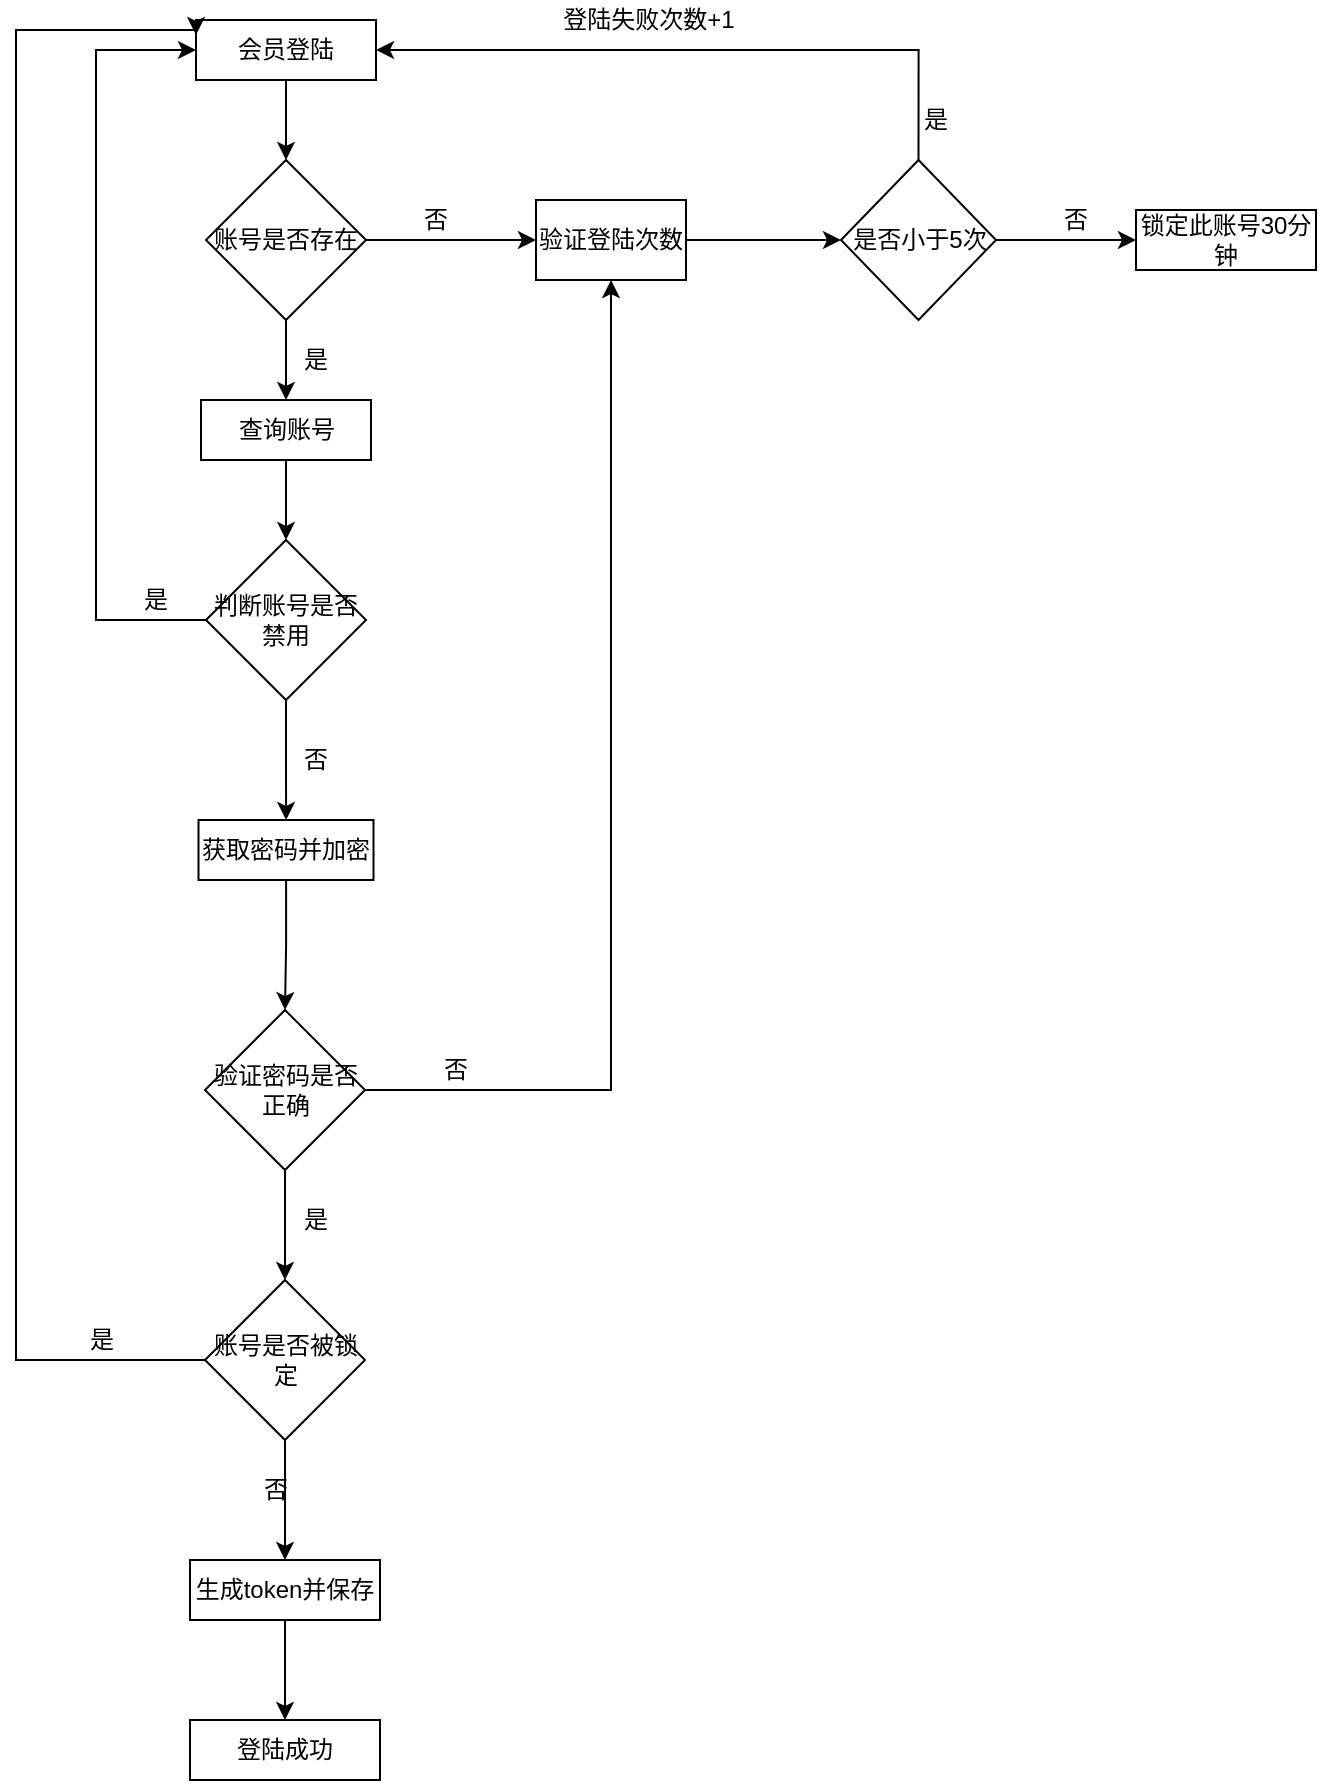 <mxfile version="14.9.7" type="github">
  <diagram id="KvIw5KegQ1Pmyep0LZ6N" name="Page-1">
    <mxGraphModel dx="946" dy="614" grid="1" gridSize="10" guides="1" tooltips="1" connect="1" arrows="1" fold="1" page="1" pageScale="1" pageWidth="827" pageHeight="1169" math="0" shadow="0">
      <root>
        <mxCell id="0" />
        <mxCell id="1" parent="0" />
        <mxCell id="ou3mCjvnok7jVrd7w7c1-6" value="" style="edgeStyle=orthogonalEdgeStyle;rounded=0;orthogonalLoop=1;jettySize=auto;html=1;" edge="1" parent="1" source="ou3mCjvnok7jVrd7w7c1-1" target="ou3mCjvnok7jVrd7w7c1-4">
          <mxGeometry relative="1" as="geometry" />
        </mxCell>
        <mxCell id="ou3mCjvnok7jVrd7w7c1-1" value="会员登陆" style="rounded=0;whiteSpace=wrap;html=1;" vertex="1" parent="1">
          <mxGeometry x="240" y="50" width="90" height="30" as="geometry" />
        </mxCell>
        <mxCell id="ou3mCjvnok7jVrd7w7c1-8" value="" style="edgeStyle=orthogonalEdgeStyle;rounded=0;orthogonalLoop=1;jettySize=auto;html=1;" edge="1" parent="1" source="ou3mCjvnok7jVrd7w7c1-4" target="ou3mCjvnok7jVrd7w7c1-7">
          <mxGeometry relative="1" as="geometry" />
        </mxCell>
        <mxCell id="ou3mCjvnok7jVrd7w7c1-62" value="" style="edgeStyle=orthogonalEdgeStyle;rounded=0;orthogonalLoop=1;jettySize=auto;html=1;" edge="1" parent="1" source="ou3mCjvnok7jVrd7w7c1-4" target="ou3mCjvnok7jVrd7w7c1-61">
          <mxGeometry relative="1" as="geometry" />
        </mxCell>
        <mxCell id="ou3mCjvnok7jVrd7w7c1-4" value="账号是否存在" style="rhombus;whiteSpace=wrap;html=1;" vertex="1" parent="1">
          <mxGeometry x="245" y="120" width="80" height="80" as="geometry" />
        </mxCell>
        <mxCell id="ou3mCjvnok7jVrd7w7c1-11" value="" style="edgeStyle=orthogonalEdgeStyle;rounded=0;orthogonalLoop=1;jettySize=auto;html=1;" edge="1" parent="1" source="ou3mCjvnok7jVrd7w7c1-7" target="ou3mCjvnok7jVrd7w7c1-10">
          <mxGeometry relative="1" as="geometry" />
        </mxCell>
        <mxCell id="ou3mCjvnok7jVrd7w7c1-7" value="验证登陆次数" style="whiteSpace=wrap;html=1;" vertex="1" parent="1">
          <mxGeometry x="410" y="140" width="75" height="40" as="geometry" />
        </mxCell>
        <mxCell id="ou3mCjvnok7jVrd7w7c1-9" value="否" style="text;html=1;strokeColor=none;fillColor=none;align=center;verticalAlign=middle;whiteSpace=wrap;rounded=0;" vertex="1" parent="1">
          <mxGeometry x="340" y="140" width="40" height="20" as="geometry" />
        </mxCell>
        <mxCell id="ou3mCjvnok7jVrd7w7c1-14" style="edgeStyle=orthogonalEdgeStyle;rounded=0;orthogonalLoop=1;jettySize=auto;html=1;exitX=0.5;exitY=0;exitDx=0;exitDy=0;entryX=1;entryY=0.5;entryDx=0;entryDy=0;" edge="1" parent="1" source="ou3mCjvnok7jVrd7w7c1-10" target="ou3mCjvnok7jVrd7w7c1-1">
          <mxGeometry relative="1" as="geometry" />
        </mxCell>
        <mxCell id="ou3mCjvnok7jVrd7w7c1-20" value="" style="edgeStyle=orthogonalEdgeStyle;rounded=0;orthogonalLoop=1;jettySize=auto;html=1;" edge="1" parent="1" source="ou3mCjvnok7jVrd7w7c1-10" target="ou3mCjvnok7jVrd7w7c1-19">
          <mxGeometry relative="1" as="geometry" />
        </mxCell>
        <mxCell id="ou3mCjvnok7jVrd7w7c1-10" value="是否小于5次" style="rhombus;whiteSpace=wrap;html=1;" vertex="1" parent="1">
          <mxGeometry x="562.5" y="120" width="77.5" height="80" as="geometry" />
        </mxCell>
        <mxCell id="ou3mCjvnok7jVrd7w7c1-15" value="是" style="text;html=1;strokeColor=none;fillColor=none;align=center;verticalAlign=middle;whiteSpace=wrap;rounded=0;" vertex="1" parent="1">
          <mxGeometry x="590" y="90" width="40" height="20" as="geometry" />
        </mxCell>
        <mxCell id="ou3mCjvnok7jVrd7w7c1-18" value="登陆失败次数+1" style="text;html=1;strokeColor=none;fillColor=none;align=center;verticalAlign=middle;whiteSpace=wrap;rounded=0;" vertex="1" parent="1">
          <mxGeometry x="414" y="40" width="105" height="20" as="geometry" />
        </mxCell>
        <mxCell id="ou3mCjvnok7jVrd7w7c1-19" value="锁定此账号30分钟" style="rounded=0;whiteSpace=wrap;html=1;" vertex="1" parent="1">
          <mxGeometry x="710" y="145" width="90" height="30" as="geometry" />
        </mxCell>
        <mxCell id="ou3mCjvnok7jVrd7w7c1-21" value="否" style="text;html=1;strokeColor=none;fillColor=none;align=center;verticalAlign=middle;whiteSpace=wrap;rounded=0;" vertex="1" parent="1">
          <mxGeometry x="660" y="140" width="40" height="20" as="geometry" />
        </mxCell>
        <mxCell id="ou3mCjvnok7jVrd7w7c1-45" style="edgeStyle=orthogonalEdgeStyle;rounded=0;orthogonalLoop=1;jettySize=auto;html=1;exitX=0;exitY=0.5;exitDx=0;exitDy=0;entryX=0;entryY=0.5;entryDx=0;entryDy=0;" edge="1" parent="1" source="ou3mCjvnok7jVrd7w7c1-30" target="ou3mCjvnok7jVrd7w7c1-1">
          <mxGeometry relative="1" as="geometry">
            <Array as="points">
              <mxPoint x="190" y="350" />
              <mxPoint x="190" y="65" />
            </Array>
          </mxGeometry>
        </mxCell>
        <mxCell id="ou3mCjvnok7jVrd7w7c1-66" value="" style="edgeStyle=orthogonalEdgeStyle;rounded=0;orthogonalLoop=1;jettySize=auto;html=1;" edge="1" parent="1" source="ou3mCjvnok7jVrd7w7c1-30" target="ou3mCjvnok7jVrd7w7c1-65">
          <mxGeometry relative="1" as="geometry" />
        </mxCell>
        <mxCell id="ou3mCjvnok7jVrd7w7c1-30" value="判断账号是否禁用" style="rhombus;whiteSpace=wrap;html=1;" vertex="1" parent="1">
          <mxGeometry x="245" y="310" width="80" height="80" as="geometry" />
        </mxCell>
        <mxCell id="ou3mCjvnok7jVrd7w7c1-34" value="是" style="text;html=1;strokeColor=none;fillColor=none;align=center;verticalAlign=middle;whiteSpace=wrap;rounded=0;" vertex="1" parent="1">
          <mxGeometry x="200" y="330" width="40" height="20" as="geometry" />
        </mxCell>
        <mxCell id="ou3mCjvnok7jVrd7w7c1-71" value="" style="edgeStyle=orthogonalEdgeStyle;rounded=0;orthogonalLoop=1;jettySize=auto;html=1;" edge="1" parent="1" source="ou3mCjvnok7jVrd7w7c1-35" target="ou3mCjvnok7jVrd7w7c1-43">
          <mxGeometry relative="1" as="geometry" />
        </mxCell>
        <mxCell id="ou3mCjvnok7jVrd7w7c1-72" style="edgeStyle=orthogonalEdgeStyle;rounded=0;orthogonalLoop=1;jettySize=auto;html=1;exitX=1;exitY=0.5;exitDx=0;exitDy=0;entryX=0.5;entryY=1;entryDx=0;entryDy=0;" edge="1" parent="1" source="ou3mCjvnok7jVrd7w7c1-35" target="ou3mCjvnok7jVrd7w7c1-7">
          <mxGeometry relative="1" as="geometry" />
        </mxCell>
        <mxCell id="ou3mCjvnok7jVrd7w7c1-35" value="验证密码是否正确" style="rhombus;whiteSpace=wrap;html=1;" vertex="1" parent="1">
          <mxGeometry x="244.5" y="545" width="80" height="80" as="geometry" />
        </mxCell>
        <mxCell id="ou3mCjvnok7jVrd7w7c1-37" value="否" style="text;html=1;strokeColor=none;fillColor=none;align=center;verticalAlign=middle;whiteSpace=wrap;rounded=0;" vertex="1" parent="1">
          <mxGeometry x="350" y="565" width="40" height="20" as="geometry" />
        </mxCell>
        <mxCell id="ou3mCjvnok7jVrd7w7c1-41" value="是" style="text;html=1;strokeColor=none;fillColor=none;align=center;verticalAlign=middle;whiteSpace=wrap;rounded=0;" vertex="1" parent="1">
          <mxGeometry x="280" y="640" width="40" height="20" as="geometry" />
        </mxCell>
        <mxCell id="ou3mCjvnok7jVrd7w7c1-42" value="否" style="text;html=1;strokeColor=none;fillColor=none;align=center;verticalAlign=middle;whiteSpace=wrap;rounded=0;" vertex="1" parent="1">
          <mxGeometry x="280" y="410" width="40" height="20" as="geometry" />
        </mxCell>
        <mxCell id="ou3mCjvnok7jVrd7w7c1-48" style="edgeStyle=orthogonalEdgeStyle;rounded=0;orthogonalLoop=1;jettySize=auto;html=1;exitX=0;exitY=0.5;exitDx=0;exitDy=0;entryX=0;entryY=0.25;entryDx=0;entryDy=0;" edge="1" parent="1" source="ou3mCjvnok7jVrd7w7c1-43" target="ou3mCjvnok7jVrd7w7c1-1">
          <mxGeometry relative="1" as="geometry">
            <mxPoint x="235" y="55" as="targetPoint" />
            <Array as="points">
              <mxPoint x="150" y="720" />
              <mxPoint x="150" y="55" />
              <mxPoint x="240" y="55" />
            </Array>
          </mxGeometry>
        </mxCell>
        <mxCell id="ou3mCjvnok7jVrd7w7c1-51" value="" style="edgeStyle=orthogonalEdgeStyle;rounded=0;orthogonalLoop=1;jettySize=auto;html=1;" edge="1" parent="1" source="ou3mCjvnok7jVrd7w7c1-43" target="ou3mCjvnok7jVrd7w7c1-50">
          <mxGeometry relative="1" as="geometry" />
        </mxCell>
        <mxCell id="ou3mCjvnok7jVrd7w7c1-43" value="账号是否被锁定" style="rhombus;whiteSpace=wrap;html=1;" vertex="1" parent="1">
          <mxGeometry x="244.5" y="680" width="80" height="80" as="geometry" />
        </mxCell>
        <mxCell id="ou3mCjvnok7jVrd7w7c1-49" value="是" style="text;html=1;strokeColor=none;fillColor=none;align=center;verticalAlign=middle;whiteSpace=wrap;rounded=0;" vertex="1" parent="1">
          <mxGeometry x="172.5" y="700" width="40" height="20" as="geometry" />
        </mxCell>
        <mxCell id="ou3mCjvnok7jVrd7w7c1-56" value="" style="edgeStyle=orthogonalEdgeStyle;rounded=0;orthogonalLoop=1;jettySize=auto;html=1;" edge="1" parent="1" source="ou3mCjvnok7jVrd7w7c1-50" target="ou3mCjvnok7jVrd7w7c1-55">
          <mxGeometry relative="1" as="geometry" />
        </mxCell>
        <mxCell id="ou3mCjvnok7jVrd7w7c1-50" value="生成token并保存" style="whiteSpace=wrap;html=1;" vertex="1" parent="1">
          <mxGeometry x="237" y="820" width="95" height="30" as="geometry" />
        </mxCell>
        <mxCell id="ou3mCjvnok7jVrd7w7c1-52" value="否" style="text;html=1;strokeColor=none;fillColor=none;align=center;verticalAlign=middle;whiteSpace=wrap;rounded=0;" vertex="1" parent="1">
          <mxGeometry x="259.5" y="775" width="40" height="20" as="geometry" />
        </mxCell>
        <mxCell id="ou3mCjvnok7jVrd7w7c1-55" value="登陆成功" style="whiteSpace=wrap;html=1;" vertex="1" parent="1">
          <mxGeometry x="237" y="900" width="95" height="30" as="geometry" />
        </mxCell>
        <mxCell id="ou3mCjvnok7jVrd7w7c1-57" value="是" style="text;html=1;strokeColor=none;fillColor=none;align=center;verticalAlign=middle;whiteSpace=wrap;rounded=0;" vertex="1" parent="1">
          <mxGeometry x="280" y="210" width="40" height="20" as="geometry" />
        </mxCell>
        <mxCell id="ou3mCjvnok7jVrd7w7c1-63" value="" style="edgeStyle=orthogonalEdgeStyle;rounded=0;orthogonalLoop=1;jettySize=auto;html=1;" edge="1" parent="1" source="ou3mCjvnok7jVrd7w7c1-61" target="ou3mCjvnok7jVrd7w7c1-30">
          <mxGeometry relative="1" as="geometry" />
        </mxCell>
        <mxCell id="ou3mCjvnok7jVrd7w7c1-61" value="查询账号" style="whiteSpace=wrap;html=1;" vertex="1" parent="1">
          <mxGeometry x="242.5" y="240" width="85" height="30" as="geometry" />
        </mxCell>
        <mxCell id="ou3mCjvnok7jVrd7w7c1-67" value="" style="edgeStyle=orthogonalEdgeStyle;rounded=0;orthogonalLoop=1;jettySize=auto;html=1;" edge="1" parent="1" source="ou3mCjvnok7jVrd7w7c1-65" target="ou3mCjvnok7jVrd7w7c1-35">
          <mxGeometry relative="1" as="geometry" />
        </mxCell>
        <mxCell id="ou3mCjvnok7jVrd7w7c1-65" value="获取密码并加密" style="whiteSpace=wrap;html=1;" vertex="1" parent="1">
          <mxGeometry x="241.25" y="450" width="87.5" height="30" as="geometry" />
        </mxCell>
      </root>
    </mxGraphModel>
  </diagram>
</mxfile>
